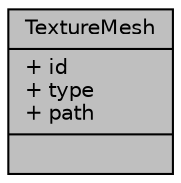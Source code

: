 digraph "TextureMesh"
{
 // LATEX_PDF_SIZE
  edge [fontname="Helvetica",fontsize="10",labelfontname="Helvetica",labelfontsize="10"];
  node [fontname="Helvetica",fontsize="10",shape=record];
  Node1 [label="{TextureMesh\n|+ id\l+ type\l+ path\l|}",height=0.2,width=0.4,color="black", fillcolor="grey75", style="filled", fontcolor="black",tooltip="struct containing the id, type and location of a texture that will be attached to the mesh"];
}
